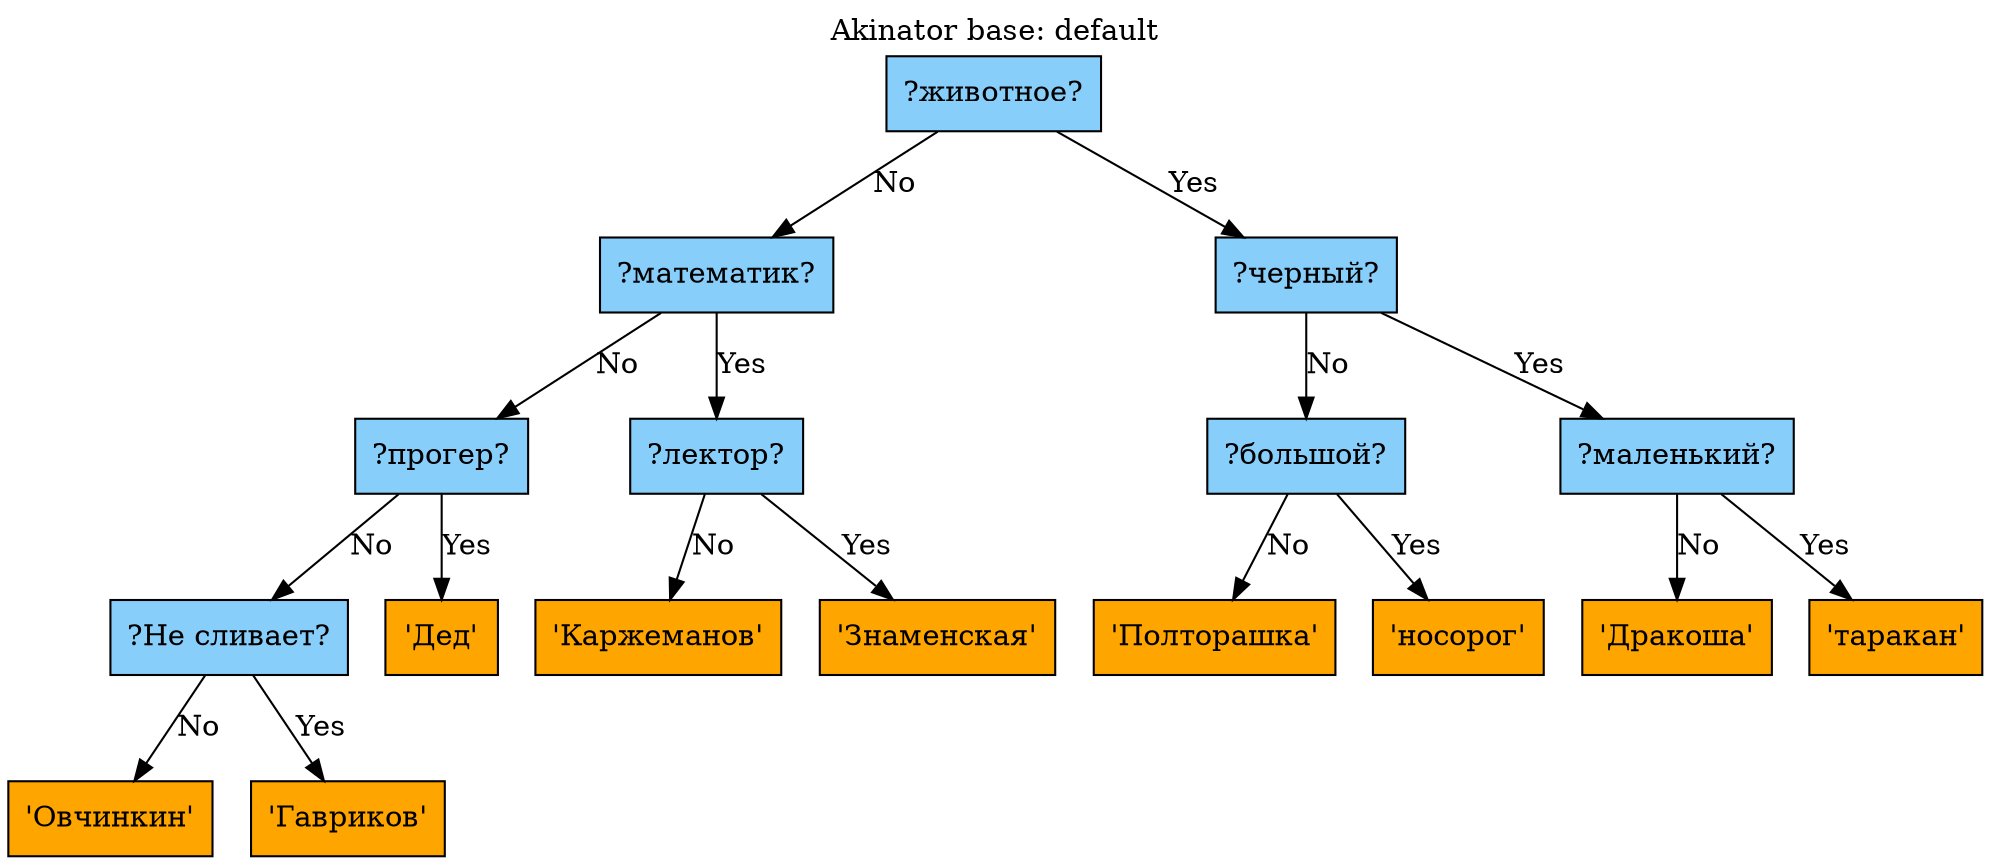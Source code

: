 digraph G{
rankdir = HR;
 node[shape=box];
	 "?животное?" [shape = box, style = filled, color = black, fillcolor = lightskyblue]
	 "?животное?" -> "?математик?" [label="No"]
	 "?животное?" -> "?черный?" [label="Yes"]
	 "?математик?" [shape = box, style = filled, color = black, fillcolor = lightskyblue]
	 "?математик?" -> "?прогер?" [label="No"]
	 "?математик?" -> "?лектор?" [label="Yes"]
	 "?прогер?" [shape = box, style = filled, color = black, fillcolor = lightskyblue]
	 "?прогер?" -> "?Не сливает?" [label="No"]
	 "?прогер?" -> "'Дед'" [label="Yes"]
	 "?Не сливает?" [shape = box, style = filled, color = black, fillcolor = lightskyblue]
	 "?Не сливает?" -> "'Овчинкин'" [label="No"]
	 "?Не сливает?" -> "'Гавриков'" [label="Yes"]
	 "'Овчинкин'" [shape = box, style = filled, color = black, fillcolor = orange]
	 "'Гавриков'" [shape = box, style = filled, color = black, fillcolor = orange]
	 "'Дед'" [shape = box, style = filled, color = black, fillcolor = orange]
	 "?лектор?" [shape = box, style = filled, color = black, fillcolor = lightskyblue]
	 "?лектор?" -> "'Каржеманов'" [label="No"]
	 "?лектор?" -> "'Знаменская'" [label="Yes"]
	 "'Каржеманов'" [shape = box, style = filled, color = black, fillcolor = orange]
	 "'Знаменская'" [shape = box, style = filled, color = black, fillcolor = orange]
	 "?черный?" [shape = box, style = filled, color = black, fillcolor = lightskyblue]
	 "?черный?" -> "?большой?" [label="No"]
	 "?черный?" -> "?маленький?" [label="Yes"]
	 "?большой?" [shape = box, style = filled, color = black, fillcolor = lightskyblue]
	 "?большой?" -> "'Полторашка'" [label="No"]
	 "?большой?" -> "'носорог'" [label="Yes"]
	 "'Полторашка'" [shape = box, style = filled, color = black, fillcolor = orange]
	 "'носорог'" [shape = box, style = filled, color = black, fillcolor = orange]
	 "?маленький?" [shape = box, style = filled, color = black, fillcolor = lightskyblue]
	 "?маленький?" -> "'Дракоша'" [label="No"]
	 "?маленький?" -> "'таракан'" [label="Yes"]
	 "'Дракоша'" [shape = box, style = filled, color = black, fillcolor = orange]
	 "'таракан'" [shape = box, style = filled, color = black, fillcolor = orange]
	labelloc="t";	label="Akinator base: default";}

